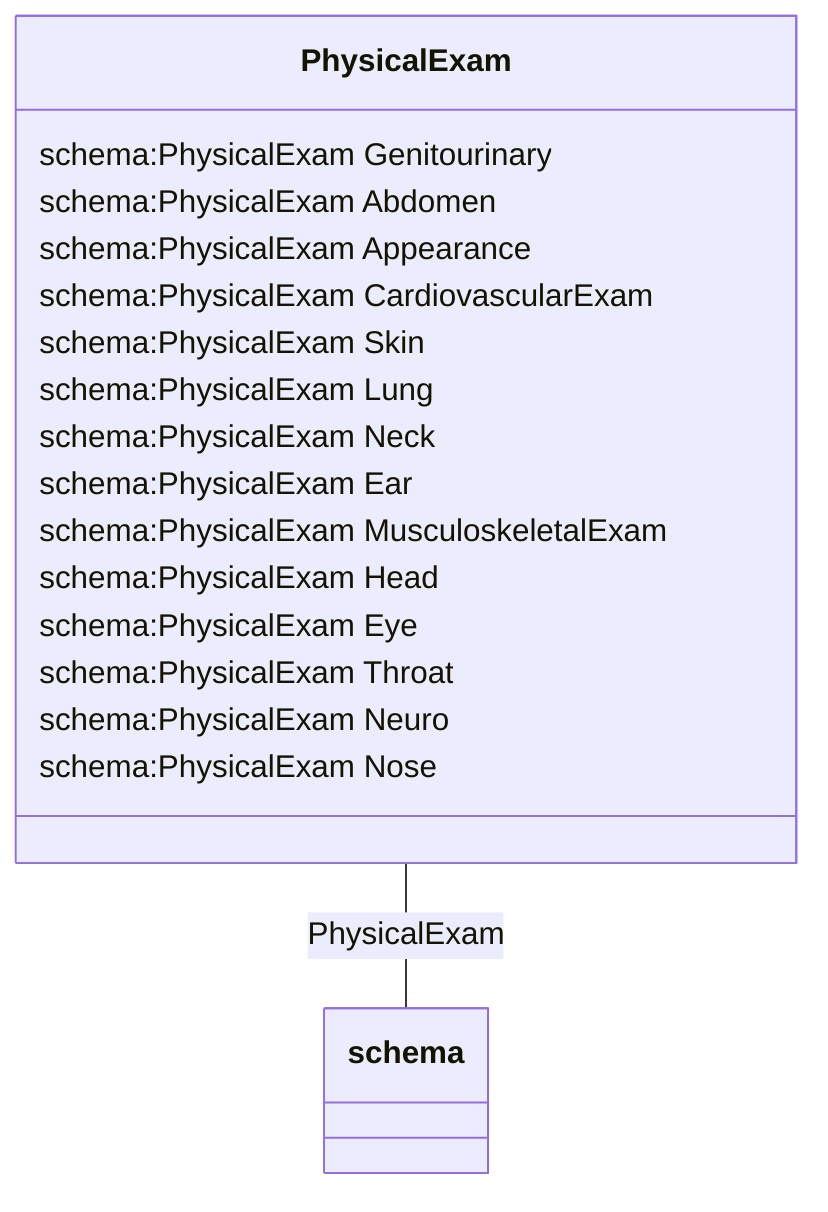 classDiagram
  PhysicalExam -- schema:PhysicalExam


class PhysicalExam {

  schema:PhysicalExam Genitourinary
  schema:PhysicalExam Abdomen
  schema:PhysicalExam Appearance
  schema:PhysicalExam CardiovascularExam
  schema:PhysicalExam Skin
  schema:PhysicalExam Lung
  schema:PhysicalExam Neck
  schema:PhysicalExam Ear
  schema:PhysicalExam MusculoskeletalExam
  schema:PhysicalExam Head
  schema:PhysicalExam Eye
  schema:PhysicalExam Throat
  schema:PhysicalExam Neuro
  schema:PhysicalExam Nose

 }